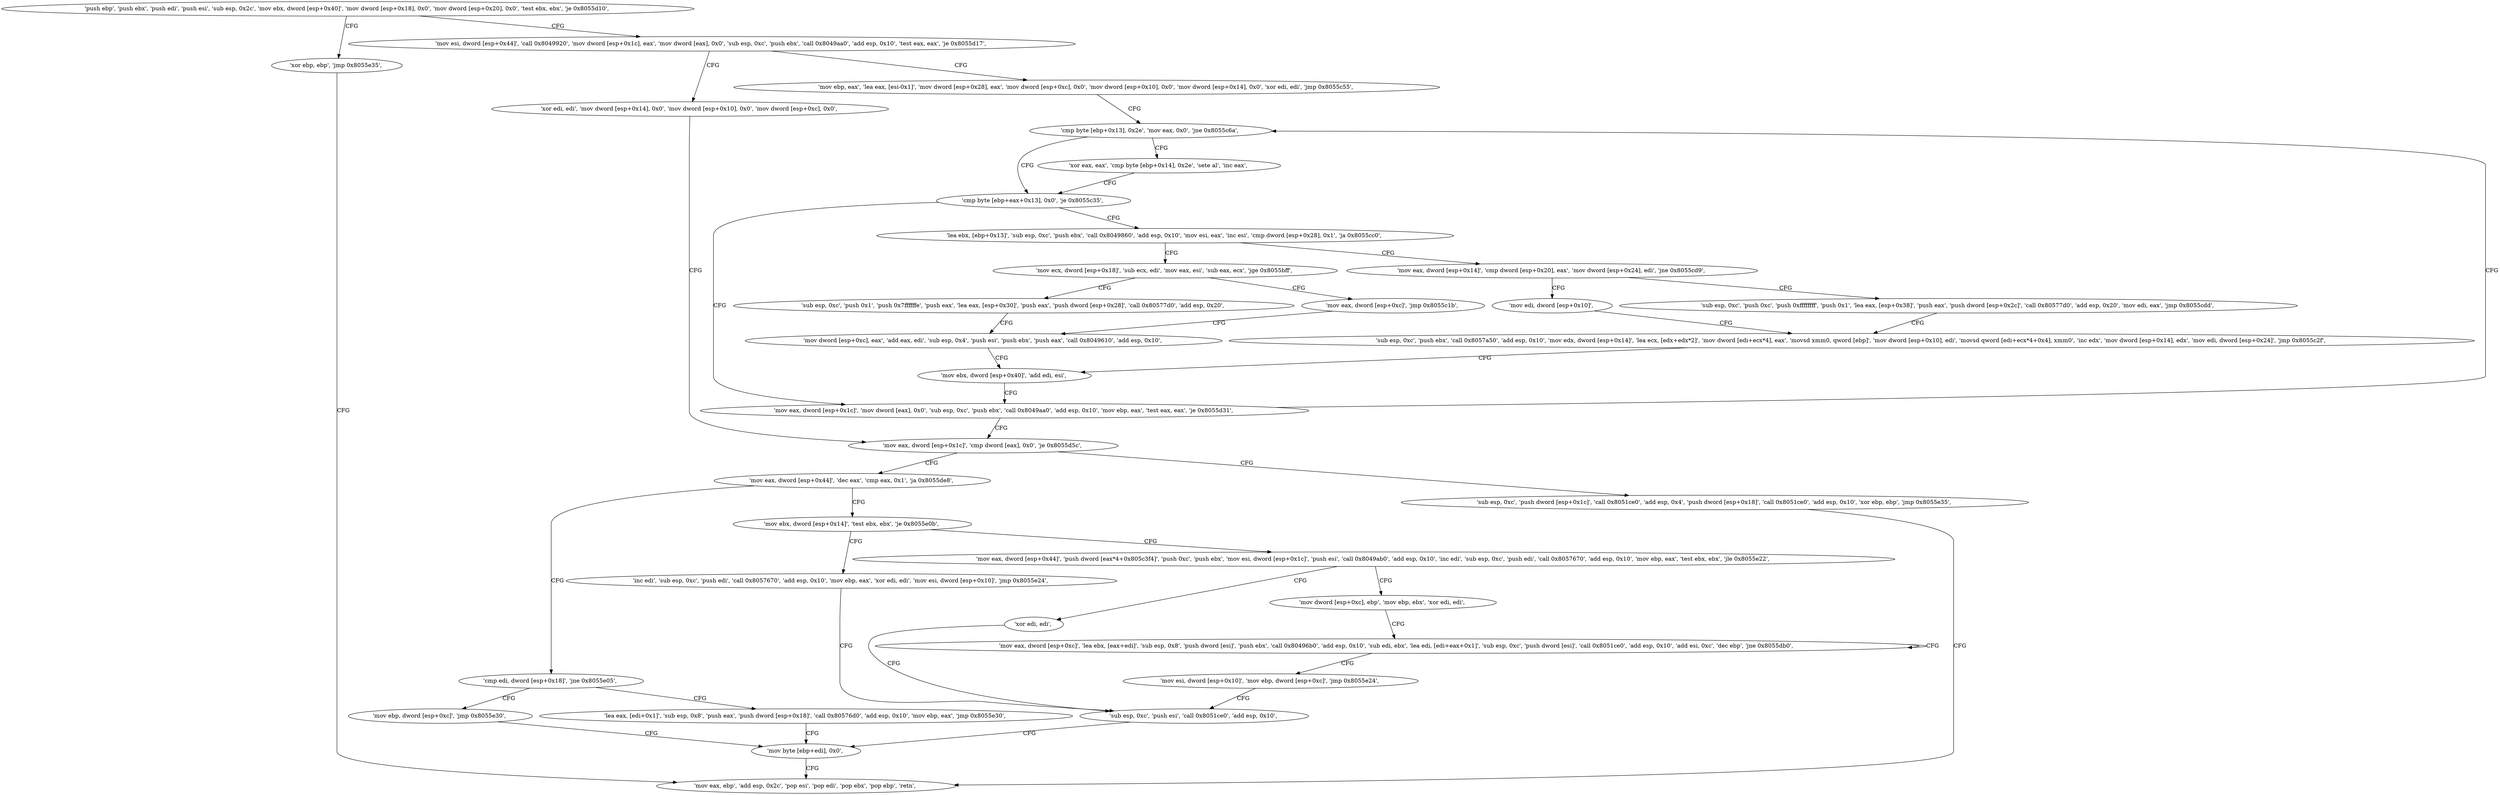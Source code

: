 digraph "func" {
"134568848" [label = "'push ebp', 'push ebx', 'push edi', 'push esi', 'sub esp, 0x2c', 'mov ebx, dword [esp+0x40]', 'mov dword [esp+0x18], 0x0', 'mov dword [esp+0x20], 0x0', 'test ebx, ebx', 'je 0x8055d10', " ]
"134569232" [label = "'xor ebp, ebp', 'jmp 0x8055e35', " ]
"134568883" [label = "'mov esi, dword [esp+0x44]', 'call 0x8049920', 'mov dword [esp+0x1c], eax', 'mov dword [eax], 0x0', 'sub esp, 0xc', 'push ebx', 'call 0x8049aa0', 'add esp, 0x10', 'test eax, eax', 'je 0x8055d17', " ]
"134569525" [label = "'mov eax, ebp', 'add esp, 0x2c', 'pop esi', 'pop edi', 'pop ebx', 'pop ebp', 'retn', " ]
"134569239" [label = "'xor edi, edi', 'mov dword [esp+0x14], 0x0', 'mov dword [esp+0x10], 0x0', 'mov dword [esp+0xc], 0x0', " ]
"134568922" [label = "'mov ebp, eax', 'lea eax, [esi-0x1]', 'mov dword [esp+0x28], eax', 'mov dword [esp+0xc], 0x0', 'mov dword [esp+0x10], 0x0', 'mov dword [esp+0x14], 0x0', 'xor edi, edi', 'jmp 0x8055c55', " ]
"134569265" [label = "'mov eax, dword [esp+0x1c]', 'cmp dword [eax], 0x0', 'je 0x8055d5c', " ]
"134569045" [label = "'cmp byte [ebp+0x13], 0x2e', 'mov eax, 0x0', 'jne 0x8055c6a', " ]
"134569308" [label = "'mov eax, dword [esp+0x44]', 'dec eax', 'cmp eax, 0x1', 'ja 0x8055de8', " ]
"134569448" [label = "'cmp edi, dword [esp+0x18]', 'jne 0x8055e05', " ]
"134569322" [label = "'mov ebx, dword [esp+0x14]', 'test ebx, ebx', 'je 0x8055e0b', " ]
"134569274" [label = "'sub esp, 0xc', 'push dword [esp+0x1c]', 'call 0x8051ce0', 'add esp, 0x4', 'push dword [esp+0x18]', 'call 0x8051ce0', 'add esp, 0x10', 'xor ebp, ebp', 'jmp 0x8055e35', " ]
"134569066" [label = "'cmp byte [ebp+eax+0x13], 0x0', 'je 0x8055c35', " ]
"134569056" [label = "'xor eax, eax', 'cmp byte [ebp+0x14], 0x2e', 'sete al', 'inc eax', " ]
"134569477" [label = "'mov ebp, dword [esp+0xc]', 'jmp 0x8055e30', " ]
"134569454" [label = "'lea eax, [edi+0x1]', 'sub esp, 0x8', 'push eax', 'push dword [esp+0x18]', 'call 0x80576d0', 'add esp, 0x10', 'mov ebp, eax', 'jmp 0x8055e30', " ]
"134569483" [label = "'inc edi', 'sub esp, 0xc', 'push edi', 'call 0x8057670', 'add esp, 0x10', 'mov ebp, eax', 'xor edi, edi', 'mov esi, dword [esp+0x10]', 'jmp 0x8055e24', " ]
"134569334" [label = "'mov eax, dword [esp+0x44]', 'push dword [eax*4+0x805c3f4]', 'push 0xc', 'push ebx', 'mov esi, dword [esp+0x1c]', 'push esi', 'call 0x8049ab0', 'add esp, 0x10', 'inc edi', 'sub esp, 0xc', 'push edi', 'call 0x8057670', 'add esp, 0x10', 'mov ebp, eax', 'test ebx, ebx', 'jle 0x8055e22', " ]
"134569013" [label = "'mov eax, dword [esp+0x1c]', 'mov dword [eax], 0x0', 'sub esp, 0xc', 'push ebx', 'call 0x8049aa0', 'add esp, 0x10', 'mov ebp, eax', 'test eax, eax', 'je 0x8055d31', " ]
"134569073" [label = "'lea ebx, [ebp+0x13]', 'sub esp, 0xc', 'push ebx', 'call 0x8049860', 'add esp, 0x10', 'mov esi, eax', 'inc esi', 'cmp dword [esp+0x28], 0x1', 'ja 0x8055cc0', " ]
"134569520" [label = "'mov byte [ebp+edi], 0x0', " ]
"134569508" [label = "'sub esp, 0xc', 'push esi', 'call 0x8051ce0', 'add esp, 0x10', " ]
"134569506" [label = "'xor edi, edi', " ]
"134569384" [label = "'mov dword [esp+0xc], ebp', 'mov ebp, ebx', 'xor edi, edi', " ]
"134569152" [label = "'mov ecx, dword [esp+0x18]', 'sub ecx, edi', 'mov eax, esi', 'sub eax, ecx', 'jge 0x8055bff', " ]
"134569098" [label = "'mov eax, dword [esp+0x14]', 'cmp dword [esp+0x20], eax', 'mov dword [esp+0x24], edi', 'jne 0x8055cd9', " ]
"134569392" [label = "'mov eax, dword [esp+0xc]', 'lea ebx, [eax+edi]', 'sub esp, 0x8', 'push dword [esi]', 'push ebx', 'call 0x80496b0', 'add esp, 0x10', 'sub edi, ebx', 'lea edi, [edi+eax+0x1]', 'sub esp, 0xc', 'push dword [esi]', 'call 0x8051ce0', 'add esp, 0x10', 'add esi, 0xc', 'dec ebp', 'jne 0x8055db0', " ]
"134568959" [label = "'sub esp, 0xc', 'push 0x1', 'push 0x7ffffffe', 'push eax', 'lea eax, [esp+0x30]', 'push eax', 'push dword [esp+0x28]', 'call 0x80577d0', 'add esp, 0x20', " ]
"134569168" [label = "'mov eax, dword [esp+0xc]', 'jmp 0x8055c1b', " ]
"134569177" [label = "'mov edi, dword [esp+0x10]', " ]
"134569112" [label = "'sub esp, 0xc', 'push 0xc', 'push 0xffffffff', 'push 0x1', 'lea eax, [esp+0x38]', 'push eax', 'push dword [esp+0x2c]', 'call 0x80577d0', 'add esp, 0x20', 'mov edi, eax', 'jmp 0x8055cdd', " ]
"134569438" [label = "'mov esi, dword [esp+0x10]', 'mov ebp, dword [esp+0xc]', 'jmp 0x8055e24', " ]
"134568987" [label = "'mov dword [esp+0xc], eax', 'add eax, edi', 'sub esp, 0x4', 'push esi', 'push ebx', 'push eax', 'call 0x8049610', 'add esp, 0x10', " ]
"134569181" [label = "'sub esp, 0xc', 'push ebx', 'call 0x8057a50', 'add esp, 0x10', 'mov edx, dword [esp+0x14]', 'lea ecx, [edx+edx*2]', 'mov dword [edi+ecx*4], eax', 'movsd xmm0, qword [ebp]', 'mov dword [esp+0x10], edi', 'movsd qword [edi+ecx*4+0x4], xmm0', 'inc edx', 'mov dword [esp+0x14], edx', 'mov edi, dword [esp+0x24]', 'jmp 0x8055c2f', " ]
"134569007" [label = "'mov ebx, dword [esp+0x40]', 'add edi, esi', " ]
"134568848" -> "134569232" [ label = "CFG" ]
"134568848" -> "134568883" [ label = "CFG" ]
"134569232" -> "134569525" [ label = "CFG" ]
"134568883" -> "134569239" [ label = "CFG" ]
"134568883" -> "134568922" [ label = "CFG" ]
"134569239" -> "134569265" [ label = "CFG" ]
"134568922" -> "134569045" [ label = "CFG" ]
"134569265" -> "134569308" [ label = "CFG" ]
"134569265" -> "134569274" [ label = "CFG" ]
"134569045" -> "134569066" [ label = "CFG" ]
"134569045" -> "134569056" [ label = "CFG" ]
"134569308" -> "134569448" [ label = "CFG" ]
"134569308" -> "134569322" [ label = "CFG" ]
"134569448" -> "134569477" [ label = "CFG" ]
"134569448" -> "134569454" [ label = "CFG" ]
"134569322" -> "134569483" [ label = "CFG" ]
"134569322" -> "134569334" [ label = "CFG" ]
"134569274" -> "134569525" [ label = "CFG" ]
"134569066" -> "134569013" [ label = "CFG" ]
"134569066" -> "134569073" [ label = "CFG" ]
"134569056" -> "134569066" [ label = "CFG" ]
"134569477" -> "134569520" [ label = "CFG" ]
"134569454" -> "134569520" [ label = "CFG" ]
"134569483" -> "134569508" [ label = "CFG" ]
"134569334" -> "134569506" [ label = "CFG" ]
"134569334" -> "134569384" [ label = "CFG" ]
"134569013" -> "134569265" [ label = "CFG" ]
"134569013" -> "134569045" [ label = "CFG" ]
"134569073" -> "134569152" [ label = "CFG" ]
"134569073" -> "134569098" [ label = "CFG" ]
"134569520" -> "134569525" [ label = "CFG" ]
"134569508" -> "134569520" [ label = "CFG" ]
"134569506" -> "134569508" [ label = "CFG" ]
"134569384" -> "134569392" [ label = "CFG" ]
"134569152" -> "134568959" [ label = "CFG" ]
"134569152" -> "134569168" [ label = "CFG" ]
"134569098" -> "134569177" [ label = "CFG" ]
"134569098" -> "134569112" [ label = "CFG" ]
"134569392" -> "134569392" [ label = "CFG" ]
"134569392" -> "134569438" [ label = "CFG" ]
"134568959" -> "134568987" [ label = "CFG" ]
"134569168" -> "134568987" [ label = "CFG" ]
"134569177" -> "134569181" [ label = "CFG" ]
"134569112" -> "134569181" [ label = "CFG" ]
"134569438" -> "134569508" [ label = "CFG" ]
"134568987" -> "134569007" [ label = "CFG" ]
"134569181" -> "134569007" [ label = "CFG" ]
"134569007" -> "134569013" [ label = "CFG" ]
}
